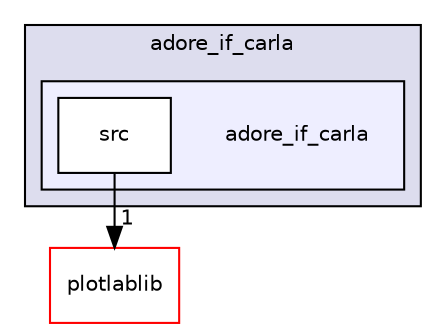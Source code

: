 digraph "/home/fascar/temp/adore/adore_if_carla/adore_if_carla" {
  compound=true
  node [ fontsize="10", fontname="Helvetica"];
  edge [ labelfontsize="10", labelfontname="Helvetica"];
  subgraph clusterdir_e6d1007cb044c7f6c431c79ed555168c {
    graph [ bgcolor="#ddddee", pencolor="black", label="adore_if_carla" fontname="Helvetica", fontsize="10", URL="dir_e6d1007cb044c7f6c431c79ed555168c.html"]
  subgraph clusterdir_bc9eb8dd7c1cb1d8b342adad0984f271 {
    graph [ bgcolor="#eeeeff", pencolor="black", label="" URL="dir_bc9eb8dd7c1cb1d8b342adad0984f271.html"];
    dir_bc9eb8dd7c1cb1d8b342adad0984f271 [shape=plaintext label="adore_if_carla"];
  dir_310c9fdaaa31fc454f1f67d33d2dfb41 [shape=box label="src" fillcolor="white" style="filled" URL="dir_310c9fdaaa31fc454f1f67d33d2dfb41.html"];
  }
  }
  dir_18b2dfb3931f9961b4b7423d99338341 [shape=box label="plotlablib" fillcolor="white" style="filled" color="red" URL="dir_18b2dfb3931f9961b4b7423d99338341.html"];
  dir_310c9fdaaa31fc454f1f67d33d2dfb41->dir_18b2dfb3931f9961b4b7423d99338341 [headlabel="1", labeldistance=1.5 headhref="dir_000002_000099.html"];
}
